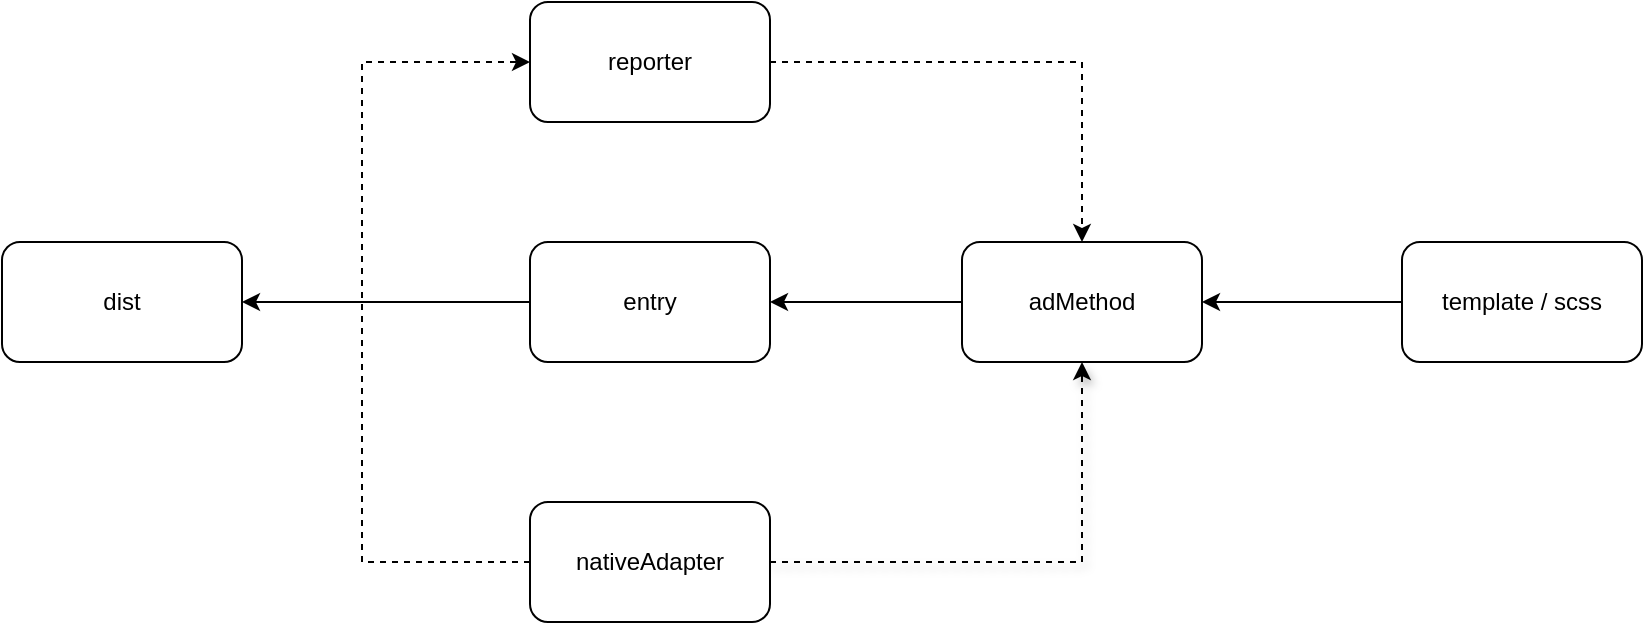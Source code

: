 <mxfile version="21.0.8" type="github"><diagram name="第 1 页" id="pz1jVyvXg0_LhJZVS1x5"><mxGraphModel dx="920" dy="751" grid="1" gridSize="10" guides="1" tooltips="1" connect="1" arrows="1" fold="1" page="1" pageScale="1" pageWidth="827" pageHeight="1169" math="0" shadow="0"><root><mxCell id="0"/><mxCell id="1" parent="0"/><mxCell id="OPfXbUtbgR2OJTm1OdhY-2" value="reporter" style="rounded=1;whiteSpace=wrap;html=1;" parent="1" vertex="1"><mxGeometry x="364" y="250" width="120" height="60" as="geometry"/></mxCell><mxCell id="OPfXbUtbgR2OJTm1OdhY-8" value="" style="edgeStyle=orthogonalEdgeStyle;rounded=0;orthogonalLoop=1;jettySize=auto;html=1;" parent="1" source="OPfXbUtbgR2OJTm1OdhY-3" target="OPfXbUtbgR2OJTm1OdhY-4" edge="1"><mxGeometry relative="1" as="geometry"/></mxCell><mxCell id="OPfXbUtbgR2OJTm1OdhY-3" value="adMethod" style="rounded=1;whiteSpace=wrap;html=1;" parent="1" vertex="1"><mxGeometry x="580" y="370" width="120" height="60" as="geometry"/></mxCell><mxCell id="OPfXbUtbgR2OJTm1OdhY-10" value="" style="edgeStyle=orthogonalEdgeStyle;rounded=0;orthogonalLoop=1;jettySize=auto;html=1;" parent="1" source="OPfXbUtbgR2OJTm1OdhY-4" target="OPfXbUtbgR2OJTm1OdhY-6" edge="1"><mxGeometry relative="1" as="geometry"/></mxCell><mxCell id="OPfXbUtbgR2OJTm1OdhY-4" value="entry" style="rounded=1;whiteSpace=wrap;html=1;" parent="1" vertex="1"><mxGeometry x="364" y="370" width="120" height="60" as="geometry"/></mxCell><mxCell id="OPfXbUtbgR2OJTm1OdhY-5" value="nativeAdapter" style="rounded=1;whiteSpace=wrap;html=1;" parent="1" vertex="1"><mxGeometry x="364" y="500" width="120" height="60" as="geometry"/></mxCell><mxCell id="OPfXbUtbgR2OJTm1OdhY-6" value="dist" style="rounded=1;whiteSpace=wrap;html=1;" parent="1" vertex="1"><mxGeometry x="100" y="370" width="120" height="60" as="geometry"/></mxCell><mxCell id="OPfXbUtbgR2OJTm1OdhY-12" value="" style="edgeStyle=orthogonalEdgeStyle;rounded=0;orthogonalLoop=1;jettySize=auto;html=1;" parent="1" source="OPfXbUtbgR2OJTm1OdhY-11" target="OPfXbUtbgR2OJTm1OdhY-3" edge="1"><mxGeometry relative="1" as="geometry"/></mxCell><mxCell id="OPfXbUtbgR2OJTm1OdhY-11" value="template / scss" style="rounded=1;whiteSpace=wrap;html=1;" parent="1" vertex="1"><mxGeometry x="800" y="370" width="120" height="60" as="geometry"/></mxCell><mxCell id="OPfXbUtbgR2OJTm1OdhY-13" value="" style="endArrow=classic;html=1;rounded=0;exitX=1;exitY=0.5;exitDx=0;exitDy=0;entryX=0.5;entryY=0;entryDx=0;entryDy=0;dashed=1;" parent="1" source="OPfXbUtbgR2OJTm1OdhY-2" target="OPfXbUtbgR2OJTm1OdhY-3" edge="1"><mxGeometry width="50" height="50" relative="1" as="geometry"><mxPoint x="670" y="280" as="sourcePoint"/><mxPoint x="720" y="230" as="targetPoint"/><Array as="points"><mxPoint x="640" y="280"/></Array></mxGeometry></mxCell><mxCell id="OPfXbUtbgR2OJTm1OdhY-14" value="" style="endArrow=classic;html=1;rounded=0;exitX=1;exitY=0.5;exitDx=0;exitDy=0;entryX=0.5;entryY=1;entryDx=0;entryDy=0;shadow=1;dashed=1;" parent="1" source="OPfXbUtbgR2OJTm1OdhY-5" target="OPfXbUtbgR2OJTm1OdhY-3" edge="1"><mxGeometry width="50" height="50" relative="1" as="geometry"><mxPoint x="494" y="290" as="sourcePoint"/><mxPoint x="650" y="380" as="targetPoint"/><Array as="points"><mxPoint x="640" y="530"/></Array></mxGeometry></mxCell><mxCell id="GkYXQ1A5_HsME0mNiHi7-2" value="" style="endArrow=classic;html=1;rounded=0;exitX=0;exitY=0.5;exitDx=0;exitDy=0;entryX=0;entryY=0.5;entryDx=0;entryDy=0;dashed=1;" parent="1" source="OPfXbUtbgR2OJTm1OdhY-5" target="OPfXbUtbgR2OJTm1OdhY-2" edge="1"><mxGeometry width="50" height="50" relative="1" as="geometry"><mxPoint x="490" y="720" as="sourcePoint"/><mxPoint x="540" y="670" as="targetPoint"/><Array as="points"><mxPoint x="280" y="530"/><mxPoint x="280" y="280"/></Array></mxGeometry></mxCell></root></mxGraphModel></diagram></mxfile>